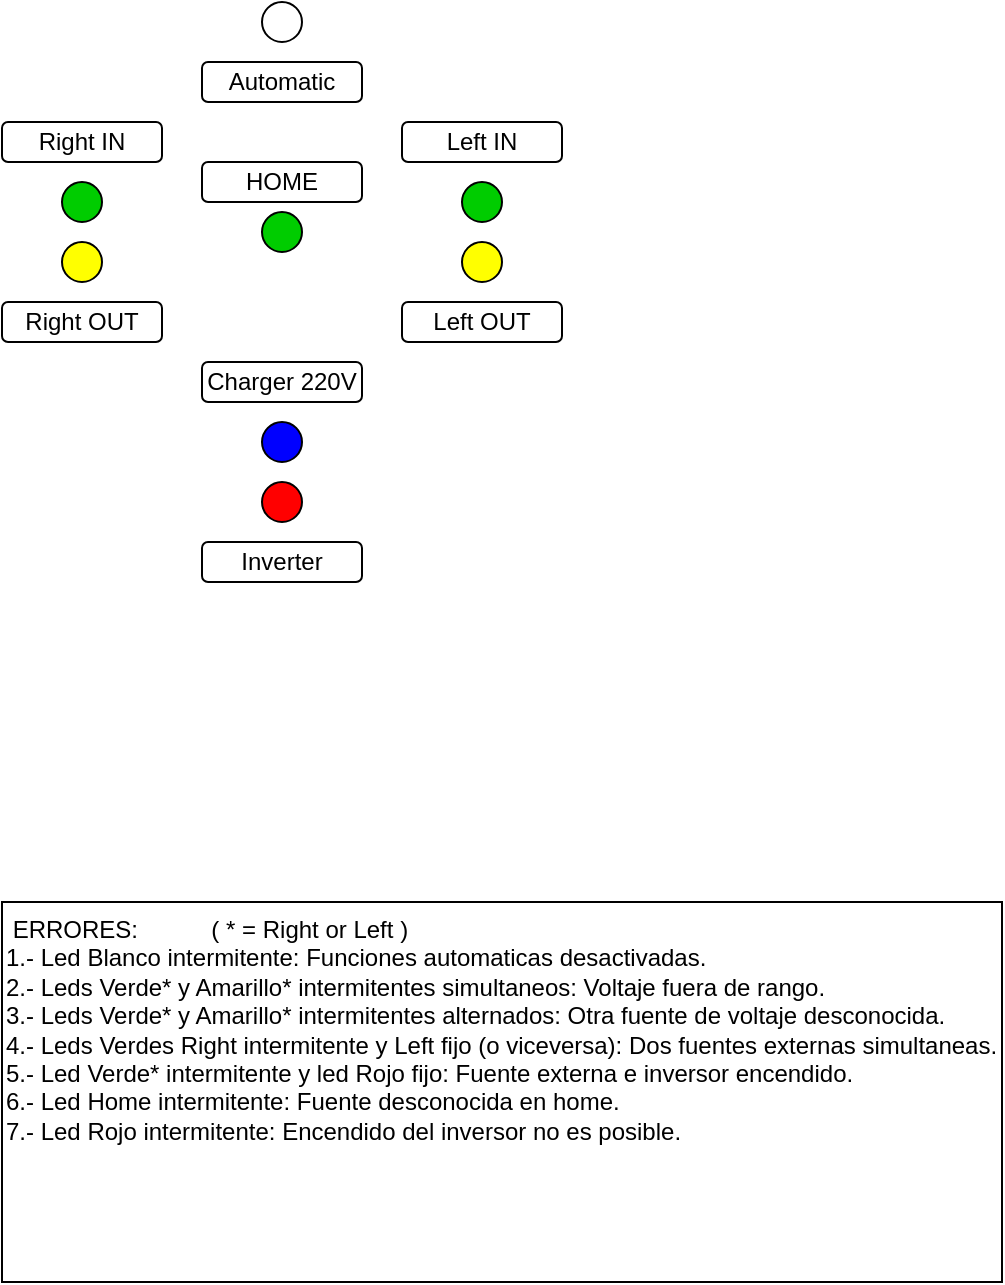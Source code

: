 <mxfile version="14.1.8" type="device"><diagram id="1ntrTm1ofHnGXxOcQJSD" name="Página-1"><mxGraphModel dx="677" dy="389" grid="1" gridSize="10" guides="1" tooltips="1" connect="1" arrows="1" fold="1" page="1" pageScale="1" pageWidth="1169" pageHeight="827" math="0" shadow="0"><root><mxCell id="0"/><mxCell id="1" parent="0"/><mxCell id="XGGjg2TyuLQywbgpfpNf-1" value="" style="ellipse;whiteSpace=wrap;html=1;aspect=fixed;strokeColor=#000000;fillColor=#FF0000;" vertex="1" parent="1"><mxGeometry x="150" y="260" width="20" height="20" as="geometry"/></mxCell><mxCell id="XGGjg2TyuLQywbgpfpNf-2" value="" style="ellipse;whiteSpace=wrap;html=1;aspect=fixed;strokeColor=#000000;fillColor=#00CC00;" vertex="1" parent="1"><mxGeometry x="250" y="110" width="20" height="20" as="geometry"/></mxCell><mxCell id="XGGjg2TyuLQywbgpfpNf-3" value="" style="ellipse;whiteSpace=wrap;html=1;aspect=fixed;strokeColor=#000000;fillColor=#FFFF00;" vertex="1" parent="1"><mxGeometry x="250" y="140" width="20" height="20" as="geometry"/></mxCell><mxCell id="XGGjg2TyuLQywbgpfpNf-4" value="" style="ellipse;whiteSpace=wrap;html=1;aspect=fixed;strokeColor=#000000;fillColor=#0000FF;" vertex="1" parent="1"><mxGeometry x="150" y="230" width="20" height="20" as="geometry"/></mxCell><mxCell id="XGGjg2TyuLQywbgpfpNf-5" value="" style="ellipse;whiteSpace=wrap;html=1;aspect=fixed;strokeColor=#000000;fillColor=#FFFFFF;" vertex="1" parent="1"><mxGeometry x="150" y="20" width="20" height="20" as="geometry"/></mxCell><mxCell id="XGGjg2TyuLQywbgpfpNf-6" value="" style="ellipse;whiteSpace=wrap;html=1;aspect=fixed;strokeColor=#000000;fillColor=#00CC00;" vertex="1" parent="1"><mxGeometry x="50" y="110" width="20" height="20" as="geometry"/></mxCell><mxCell id="XGGjg2TyuLQywbgpfpNf-7" value="" style="ellipse;whiteSpace=wrap;html=1;aspect=fixed;strokeColor=#000000;fillColor=#FFFF00;" vertex="1" parent="1"><mxGeometry x="50" y="140" width="20" height="20" as="geometry"/></mxCell><mxCell id="XGGjg2TyuLQywbgpfpNf-8" value="" style="ellipse;whiteSpace=wrap;html=1;aspect=fixed;strokeColor=#000000;fillColor=#00CC00;" vertex="1" parent="1"><mxGeometry x="150" y="125" width="20" height="20" as="geometry"/></mxCell><mxCell id="XGGjg2TyuLQywbgpfpNf-9" value="&amp;nbsp;ERRORES:&amp;nbsp; &amp;nbsp; &amp;nbsp; &amp;nbsp; &amp;nbsp; &amp;nbsp;( * = Right or Left )&lt;br&gt;1.- Led Blanco intermitente: Funciones automaticas desactivadas.&lt;br&gt;2.- Leds Verde* y Amarillo* intermitentes simultaneos: Voltaje fuera de rango.&lt;br&gt;3.- Leds Verde* y Amarillo* intermitentes alternados: Otra fuente de voltaje desconocida.&lt;br&gt;4.- Leds Verdes Right intermitente&amp;nbsp;y Left fijo (o viceversa): Dos fuentes externas simultaneas.&lt;br&gt;5.- Led Verde* intermitente y led Rojo fijo: Fuente externa e inversor encendido.&lt;br&gt;6.- Led Home intermitente: Fuente desconocida en home.&lt;br&gt;7.- Led Rojo intermitente: Encendido del inversor no es posible." style="whiteSpace=wrap;html=1;fontColor=#000000;strokeColor=#000000;fillColor=#FFFFFF;align=left;verticalAlign=top;" vertex="1" parent="1"><mxGeometry x="20" y="470" width="500" height="190" as="geometry"/></mxCell><mxCell id="XGGjg2TyuLQywbgpfpNf-11" value="Charger 220V" style="rounded=1;whiteSpace=wrap;html=1;strokeColor=#000000;fillColor=#FFFFFF;fontColor=#000000;" vertex="1" parent="1"><mxGeometry x="120" y="200" width="80" height="20" as="geometry"/></mxCell><mxCell id="XGGjg2TyuLQywbgpfpNf-12" value="Automatic" style="rounded=1;whiteSpace=wrap;html=1;strokeColor=#000000;fillColor=#FFFFFF;fontColor=#000000;" vertex="1" parent="1"><mxGeometry x="120" y="50" width="80" height="20" as="geometry"/></mxCell><mxCell id="XGGjg2TyuLQywbgpfpNf-14" value="Right IN" style="rounded=1;whiteSpace=wrap;html=1;strokeColor=#000000;fillColor=#FFFFFF;fontColor=#000000;" vertex="1" parent="1"><mxGeometry x="20" y="80" width="80" height="20" as="geometry"/></mxCell><mxCell id="XGGjg2TyuLQywbgpfpNf-15" value="Inverter" style="rounded=1;whiteSpace=wrap;html=1;strokeColor=#000000;fillColor=#FFFFFF;fontColor=#000000;" vertex="1" parent="1"><mxGeometry x="120" y="290" width="80" height="20" as="geometry"/></mxCell><mxCell id="XGGjg2TyuLQywbgpfpNf-16" value="Right OUT" style="rounded=1;whiteSpace=wrap;html=1;strokeColor=#000000;fillColor=#FFFFFF;fontColor=#000000;" vertex="1" parent="1"><mxGeometry x="20" y="170" width="80" height="20" as="geometry"/></mxCell><mxCell id="XGGjg2TyuLQywbgpfpNf-17" value="Left IN" style="rounded=1;whiteSpace=wrap;html=1;strokeColor=#000000;fillColor=#FFFFFF;fontColor=#000000;" vertex="1" parent="1"><mxGeometry x="220" y="80" width="80" height="20" as="geometry"/></mxCell><mxCell id="XGGjg2TyuLQywbgpfpNf-18" value="Left OUT" style="rounded=1;whiteSpace=wrap;html=1;strokeColor=#000000;fillColor=#FFFFFF;fontColor=#000000;" vertex="1" parent="1"><mxGeometry x="220" y="170" width="80" height="20" as="geometry"/></mxCell><mxCell id="XGGjg2TyuLQywbgpfpNf-19" value="HOME" style="rounded=1;whiteSpace=wrap;html=1;strokeColor=#000000;fillColor=#FFFFFF;fontColor=#000000;" vertex="1" parent="1"><mxGeometry x="120" y="100" width="80" height="20" as="geometry"/></mxCell></root></mxGraphModel></diagram></mxfile>